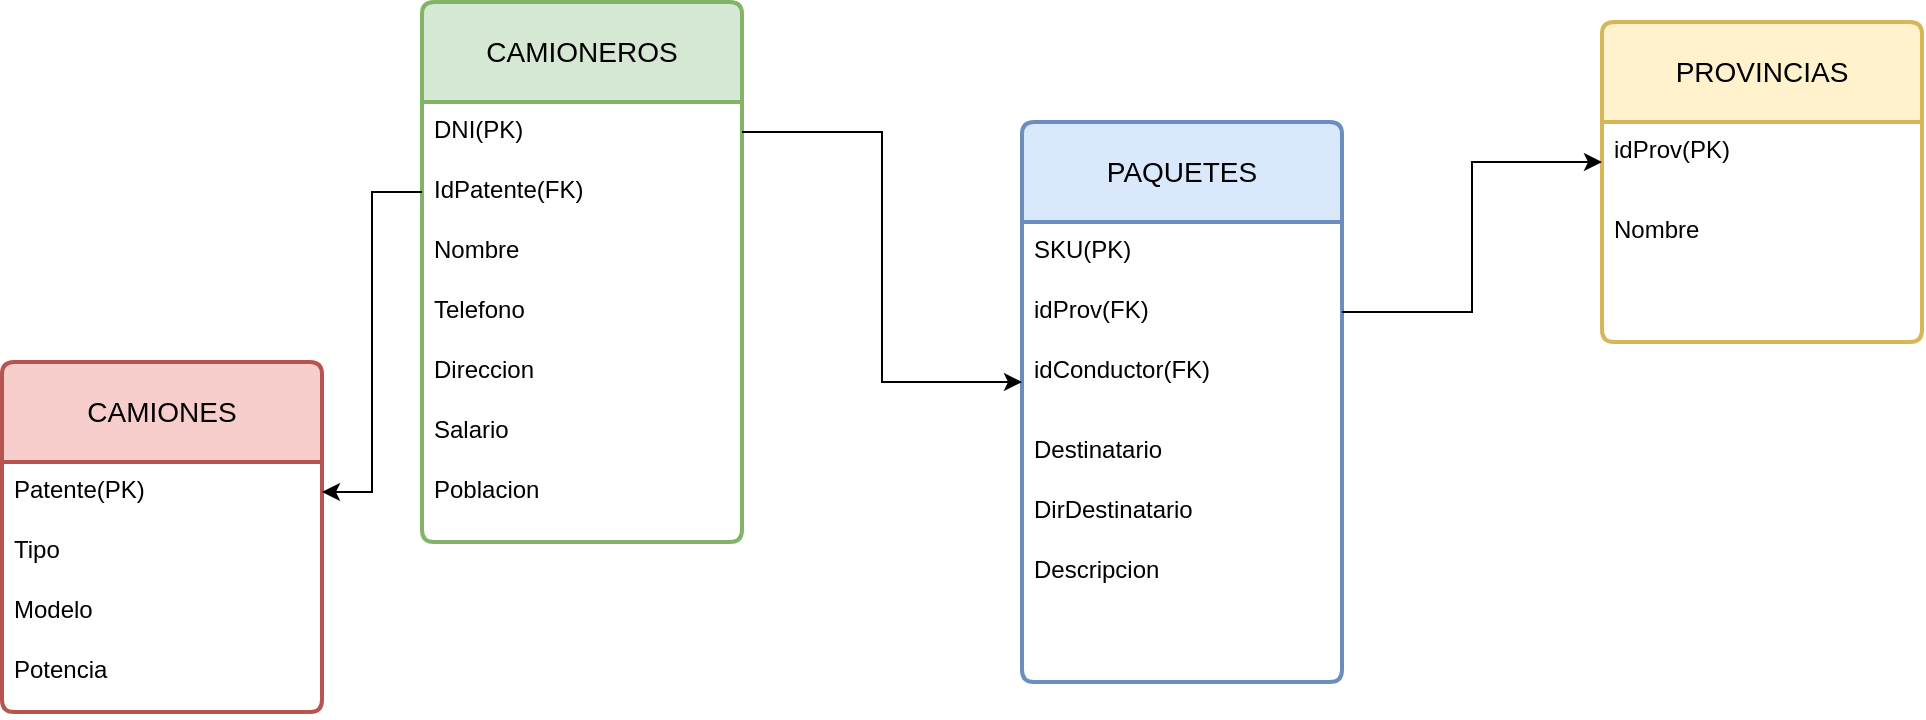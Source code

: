<mxfile version="21.3.2" type="device">
  <diagram id="R2lEEEUBdFMjLlhIrx00" name="Page-1">
    <mxGraphModel dx="2450" dy="549" grid="1" gridSize="10" guides="1" tooltips="1" connect="1" arrows="1" fold="1" page="1" pageScale="1" pageWidth="1400" pageHeight="850" math="0" shadow="0" extFonts="Permanent Marker^https://fonts.googleapis.com/css?family=Permanent+Marker">
      <root>
        <mxCell id="0" />
        <mxCell id="1" parent="0" />
        <mxCell id="9M4soG6VWsCGXvs8lFgs-1" value="CAMIONEROS" style="swimlane;childLayout=stackLayout;horizontal=1;startSize=50;horizontalStack=0;rounded=1;fontSize=14;fontStyle=0;strokeWidth=2;resizeParent=0;resizeLast=1;shadow=0;dashed=0;align=center;arcSize=4;whiteSpace=wrap;html=1;fillColor=#d5e8d4;strokeColor=#82b366;" vertex="1" parent="1">
          <mxGeometry x="110" y="200" width="160" height="270" as="geometry" />
        </mxCell>
        <mxCell id="9M4soG6VWsCGXvs8lFgs-3" value="DNI(PK)" style="text;strokeColor=none;fillColor=none;spacingLeft=4;spacingRight=4;overflow=hidden;rotatable=0;points=[[0,0.5],[1,0.5]];portConstraint=eastwest;fontSize=12;whiteSpace=wrap;html=1;" vertex="1" parent="9M4soG6VWsCGXvs8lFgs-1">
          <mxGeometry y="50" width="160" height="30" as="geometry" />
        </mxCell>
        <mxCell id="9M4soG6VWsCGXvs8lFgs-28" value="IdPatente(FK)" style="text;strokeColor=none;fillColor=none;spacingLeft=4;spacingRight=4;overflow=hidden;rotatable=0;points=[[0,0.5],[1,0.5]];portConstraint=eastwest;fontSize=12;whiteSpace=wrap;html=1;" vertex="1" parent="9M4soG6VWsCGXvs8lFgs-1">
          <mxGeometry y="80" width="160" height="30" as="geometry" />
        </mxCell>
        <mxCell id="9M4soG6VWsCGXvs8lFgs-5" value="Nombre" style="text;strokeColor=none;fillColor=none;spacingLeft=4;spacingRight=4;overflow=hidden;rotatable=0;points=[[0,0.5],[1,0.5]];portConstraint=eastwest;fontSize=12;whiteSpace=wrap;html=1;" vertex="1" parent="9M4soG6VWsCGXvs8lFgs-1">
          <mxGeometry y="110" width="160" height="30" as="geometry" />
        </mxCell>
        <mxCell id="9M4soG6VWsCGXvs8lFgs-4" value="Telefono" style="text;strokeColor=none;fillColor=none;spacingLeft=4;spacingRight=4;overflow=hidden;rotatable=0;points=[[0,0.5],[1,0.5]];portConstraint=eastwest;fontSize=12;whiteSpace=wrap;html=1;" vertex="1" parent="9M4soG6VWsCGXvs8lFgs-1">
          <mxGeometry y="140" width="160" height="30" as="geometry" />
        </mxCell>
        <mxCell id="9M4soG6VWsCGXvs8lFgs-6" value="Direccion" style="text;strokeColor=none;fillColor=none;spacingLeft=4;spacingRight=4;overflow=hidden;rotatable=0;points=[[0,0.5],[1,0.5]];portConstraint=eastwest;fontSize=12;whiteSpace=wrap;html=1;" vertex="1" parent="9M4soG6VWsCGXvs8lFgs-1">
          <mxGeometry y="170" width="160" height="30" as="geometry" />
        </mxCell>
        <mxCell id="9M4soG6VWsCGXvs8lFgs-7" value="Salario" style="text;strokeColor=none;fillColor=none;spacingLeft=4;spacingRight=4;overflow=hidden;rotatable=0;points=[[0,0.5],[1,0.5]];portConstraint=eastwest;fontSize=12;whiteSpace=wrap;html=1;" vertex="1" parent="9M4soG6VWsCGXvs8lFgs-1">
          <mxGeometry y="200" width="160" height="30" as="geometry" />
        </mxCell>
        <mxCell id="9M4soG6VWsCGXvs8lFgs-8" value="Poblacion" style="text;strokeColor=none;fillColor=none;spacingLeft=4;spacingRight=4;overflow=hidden;rotatable=0;points=[[0,0.5],[1,0.5]];portConstraint=eastwest;fontSize=12;whiteSpace=wrap;html=1;" vertex="1" parent="9M4soG6VWsCGXvs8lFgs-1">
          <mxGeometry y="230" width="160" height="40" as="geometry" />
        </mxCell>
        <mxCell id="9M4soG6VWsCGXvs8lFgs-9" value="CAMIONES" style="swimlane;childLayout=stackLayout;horizontal=1;startSize=50;horizontalStack=0;rounded=1;fontSize=14;fontStyle=0;strokeWidth=2;resizeParent=0;resizeLast=1;shadow=0;dashed=0;align=center;arcSize=4;whiteSpace=wrap;html=1;fillColor=#f8cecc;strokeColor=#b85450;" vertex="1" parent="1">
          <mxGeometry x="-100" y="380" width="160" height="175" as="geometry">
            <mxRectangle x="270" y="195" width="120" height="50" as="alternateBounds" />
          </mxGeometry>
        </mxCell>
        <mxCell id="9M4soG6VWsCGXvs8lFgs-13" value="Patente(PK)" style="text;strokeColor=none;fillColor=none;spacingLeft=4;spacingRight=4;overflow=hidden;rotatable=0;points=[[0,0.5],[1,0.5]];portConstraint=eastwest;fontSize=12;whiteSpace=wrap;html=1;" vertex="1" parent="9M4soG6VWsCGXvs8lFgs-9">
          <mxGeometry y="50" width="160" height="30" as="geometry" />
        </mxCell>
        <mxCell id="9M4soG6VWsCGXvs8lFgs-11" value="Tipo" style="text;strokeColor=none;fillColor=none;spacingLeft=4;spacingRight=4;overflow=hidden;rotatable=0;points=[[0,0.5],[1,0.5]];portConstraint=eastwest;fontSize=12;whiteSpace=wrap;html=1;" vertex="1" parent="9M4soG6VWsCGXvs8lFgs-9">
          <mxGeometry y="80" width="160" height="30" as="geometry" />
        </mxCell>
        <mxCell id="9M4soG6VWsCGXvs8lFgs-15" value="Modelo" style="text;strokeColor=none;fillColor=none;spacingLeft=4;spacingRight=4;overflow=hidden;rotatable=0;points=[[0,0.5],[1,0.5]];portConstraint=eastwest;fontSize=12;whiteSpace=wrap;html=1;" vertex="1" parent="9M4soG6VWsCGXvs8lFgs-9">
          <mxGeometry y="110" width="160" height="30" as="geometry" />
        </mxCell>
        <mxCell id="9M4soG6VWsCGXvs8lFgs-12" value="Potencia" style="text;strokeColor=none;fillColor=none;spacingLeft=4;spacingRight=4;overflow=hidden;rotatable=0;points=[[0,0.5],[1,0.5]];portConstraint=eastwest;fontSize=12;whiteSpace=wrap;html=1;" vertex="1" parent="9M4soG6VWsCGXvs8lFgs-9">
          <mxGeometry y="140" width="160" height="35" as="geometry" />
        </mxCell>
        <mxCell id="9M4soG6VWsCGXvs8lFgs-16" value="PAQUETES" style="swimlane;childLayout=stackLayout;horizontal=1;startSize=50;horizontalStack=0;rounded=1;fontSize=14;fontStyle=0;strokeWidth=2;resizeParent=0;resizeLast=1;shadow=0;dashed=0;align=center;arcSize=4;whiteSpace=wrap;html=1;fillColor=#dae8fc;strokeColor=#6c8ebf;" vertex="1" parent="1">
          <mxGeometry x="410" y="260" width="160" height="280" as="geometry" />
        </mxCell>
        <mxCell id="9M4soG6VWsCGXvs8lFgs-19" value="SKU(PK)" style="text;strokeColor=none;fillColor=none;spacingLeft=4;spacingRight=4;overflow=hidden;rotatable=0;points=[[0,0.5],[1,0.5]];portConstraint=eastwest;fontSize=12;whiteSpace=wrap;html=1;" vertex="1" parent="9M4soG6VWsCGXvs8lFgs-16">
          <mxGeometry y="50" width="160" height="30" as="geometry" />
        </mxCell>
        <mxCell id="9M4soG6VWsCGXvs8lFgs-26" value="idProv(FK)" style="text;strokeColor=none;fillColor=none;spacingLeft=4;spacingRight=4;overflow=hidden;rotatable=0;points=[[0,0.5],[1,0.5]];portConstraint=eastwest;fontSize=12;whiteSpace=wrap;html=1;" vertex="1" parent="9M4soG6VWsCGXvs8lFgs-16">
          <mxGeometry y="80" width="160" height="30" as="geometry" />
        </mxCell>
        <mxCell id="9M4soG6VWsCGXvs8lFgs-30" value="idConductor(FK)" style="text;strokeColor=none;fillColor=none;spacingLeft=4;spacingRight=4;overflow=hidden;rotatable=0;points=[[0,0.5],[1,0.5]];portConstraint=eastwest;fontSize=12;whiteSpace=wrap;html=1;" vertex="1" parent="9M4soG6VWsCGXvs8lFgs-16">
          <mxGeometry y="110" width="160" height="40" as="geometry" />
        </mxCell>
        <mxCell id="9M4soG6VWsCGXvs8lFgs-20" value="Destinatario" style="text;strokeColor=none;fillColor=none;spacingLeft=4;spacingRight=4;overflow=hidden;rotatable=0;points=[[0,0.5],[1,0.5]];portConstraint=eastwest;fontSize=12;whiteSpace=wrap;html=1;" vertex="1" parent="9M4soG6VWsCGXvs8lFgs-16">
          <mxGeometry y="150" width="160" height="30" as="geometry" />
        </mxCell>
        <mxCell id="9M4soG6VWsCGXvs8lFgs-21" value="DirDestinatario" style="text;strokeColor=none;fillColor=none;spacingLeft=4;spacingRight=4;overflow=hidden;rotatable=0;points=[[0,0.5],[1,0.5]];portConstraint=eastwest;fontSize=12;whiteSpace=wrap;html=1;" vertex="1" parent="9M4soG6VWsCGXvs8lFgs-16">
          <mxGeometry y="180" width="160" height="30" as="geometry" />
        </mxCell>
        <mxCell id="9M4soG6VWsCGXvs8lFgs-18" value="Descripcion" style="text;strokeColor=none;fillColor=none;spacingLeft=4;spacingRight=4;overflow=hidden;rotatable=0;points=[[0,0.5],[1,0.5]];portConstraint=eastwest;fontSize=12;whiteSpace=wrap;html=1;" vertex="1" parent="9M4soG6VWsCGXvs8lFgs-16">
          <mxGeometry y="210" width="160" height="70" as="geometry" />
        </mxCell>
        <mxCell id="9M4soG6VWsCGXvs8lFgs-22" value="PROVINCIAS" style="swimlane;childLayout=stackLayout;horizontal=1;startSize=50;horizontalStack=0;rounded=1;fontSize=14;fontStyle=0;strokeWidth=2;resizeParent=0;resizeLast=1;shadow=0;dashed=0;align=center;arcSize=4;whiteSpace=wrap;html=1;fillColor=#fff2cc;strokeColor=#d6b656;" vertex="1" parent="1">
          <mxGeometry x="700" y="210" width="160" height="160" as="geometry" />
        </mxCell>
        <mxCell id="9M4soG6VWsCGXvs8lFgs-25" value="idProv(PK)" style="text;strokeColor=none;fillColor=none;spacingLeft=4;spacingRight=4;overflow=hidden;rotatable=0;points=[[0,0.5],[1,0.5]];portConstraint=eastwest;fontSize=12;whiteSpace=wrap;html=1;" vertex="1" parent="9M4soG6VWsCGXvs8lFgs-22">
          <mxGeometry y="50" width="160" height="40" as="geometry" />
        </mxCell>
        <mxCell id="9M4soG6VWsCGXvs8lFgs-24" value="Nombre" style="text;strokeColor=none;fillColor=none;spacingLeft=4;spacingRight=4;overflow=hidden;rotatable=0;points=[[0,0.5],[1,0.5]];portConstraint=eastwest;fontSize=12;whiteSpace=wrap;html=1;" vertex="1" parent="9M4soG6VWsCGXvs8lFgs-22">
          <mxGeometry y="90" width="160" height="70" as="geometry" />
        </mxCell>
        <mxCell id="9M4soG6VWsCGXvs8lFgs-27" style="edgeStyle=orthogonalEdgeStyle;rounded=0;orthogonalLoop=1;jettySize=auto;html=1;" edge="1" parent="1" source="9M4soG6VWsCGXvs8lFgs-26" target="9M4soG6VWsCGXvs8lFgs-25">
          <mxGeometry relative="1" as="geometry" />
        </mxCell>
        <mxCell id="9M4soG6VWsCGXvs8lFgs-29" style="edgeStyle=orthogonalEdgeStyle;rounded=0;orthogonalLoop=1;jettySize=auto;html=1;" edge="1" parent="1" source="9M4soG6VWsCGXvs8lFgs-28" target="9M4soG6VWsCGXvs8lFgs-13">
          <mxGeometry relative="1" as="geometry" />
        </mxCell>
        <mxCell id="9M4soG6VWsCGXvs8lFgs-31" style="edgeStyle=orthogonalEdgeStyle;rounded=0;orthogonalLoop=1;jettySize=auto;html=1;" edge="1" parent="1" source="9M4soG6VWsCGXvs8lFgs-3" target="9M4soG6VWsCGXvs8lFgs-30">
          <mxGeometry relative="1" as="geometry" />
        </mxCell>
      </root>
    </mxGraphModel>
  </diagram>
</mxfile>
